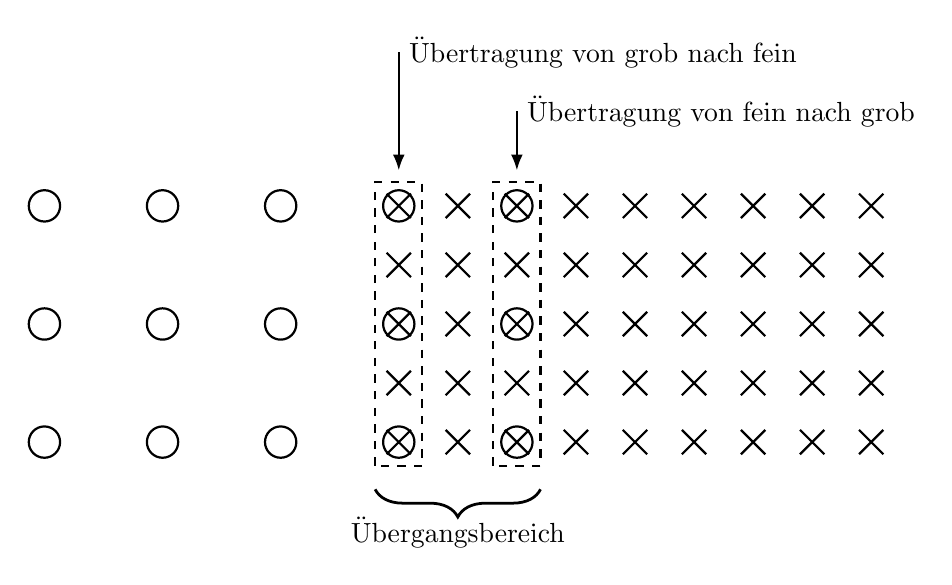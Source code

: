 \begin{tikzpicture}[
	scale=1.5,
	coarse/.style={circle,draw=black,thick,inner sep=4pt},
	fine/.style={cross out,draw=black,thick,minimum size=8pt},
	arrow/.style={-{Latex[length=2mm]},thick}
]

\foreach \x in {-1,...,3}
	\foreach \y in {0,...,2}
		\node[coarse] at (\x,\y){ };

\foreach \x in {0,...,8}
	\foreach \y in {0,...,4}
		\node[fine] at (2+\x*0.5,\y*0.5){ };

\draw[dashed,thick] (1.8,-0.2) rectangle (2.2,2.2);
\draw[dashed,thick] (2.8,-0.2) rectangle (3.2,2.2);

\draw[arrow] (2,3.3) node[right] {Übertragung von grob nach fein} -- (2,2.3);
\draw[arrow] (3,2.8) node[right] {Übertragung von fein nach grob} -- (3,2.3);

\draw[decorate,decoration={brace,amplitude=10pt,mirror},line width=1pt]
(1.8,-0.4) -- (3.2,-0.4) node[midway,below,yshift=-6pt] {Übergangsbereich};
\end{tikzpicture}
